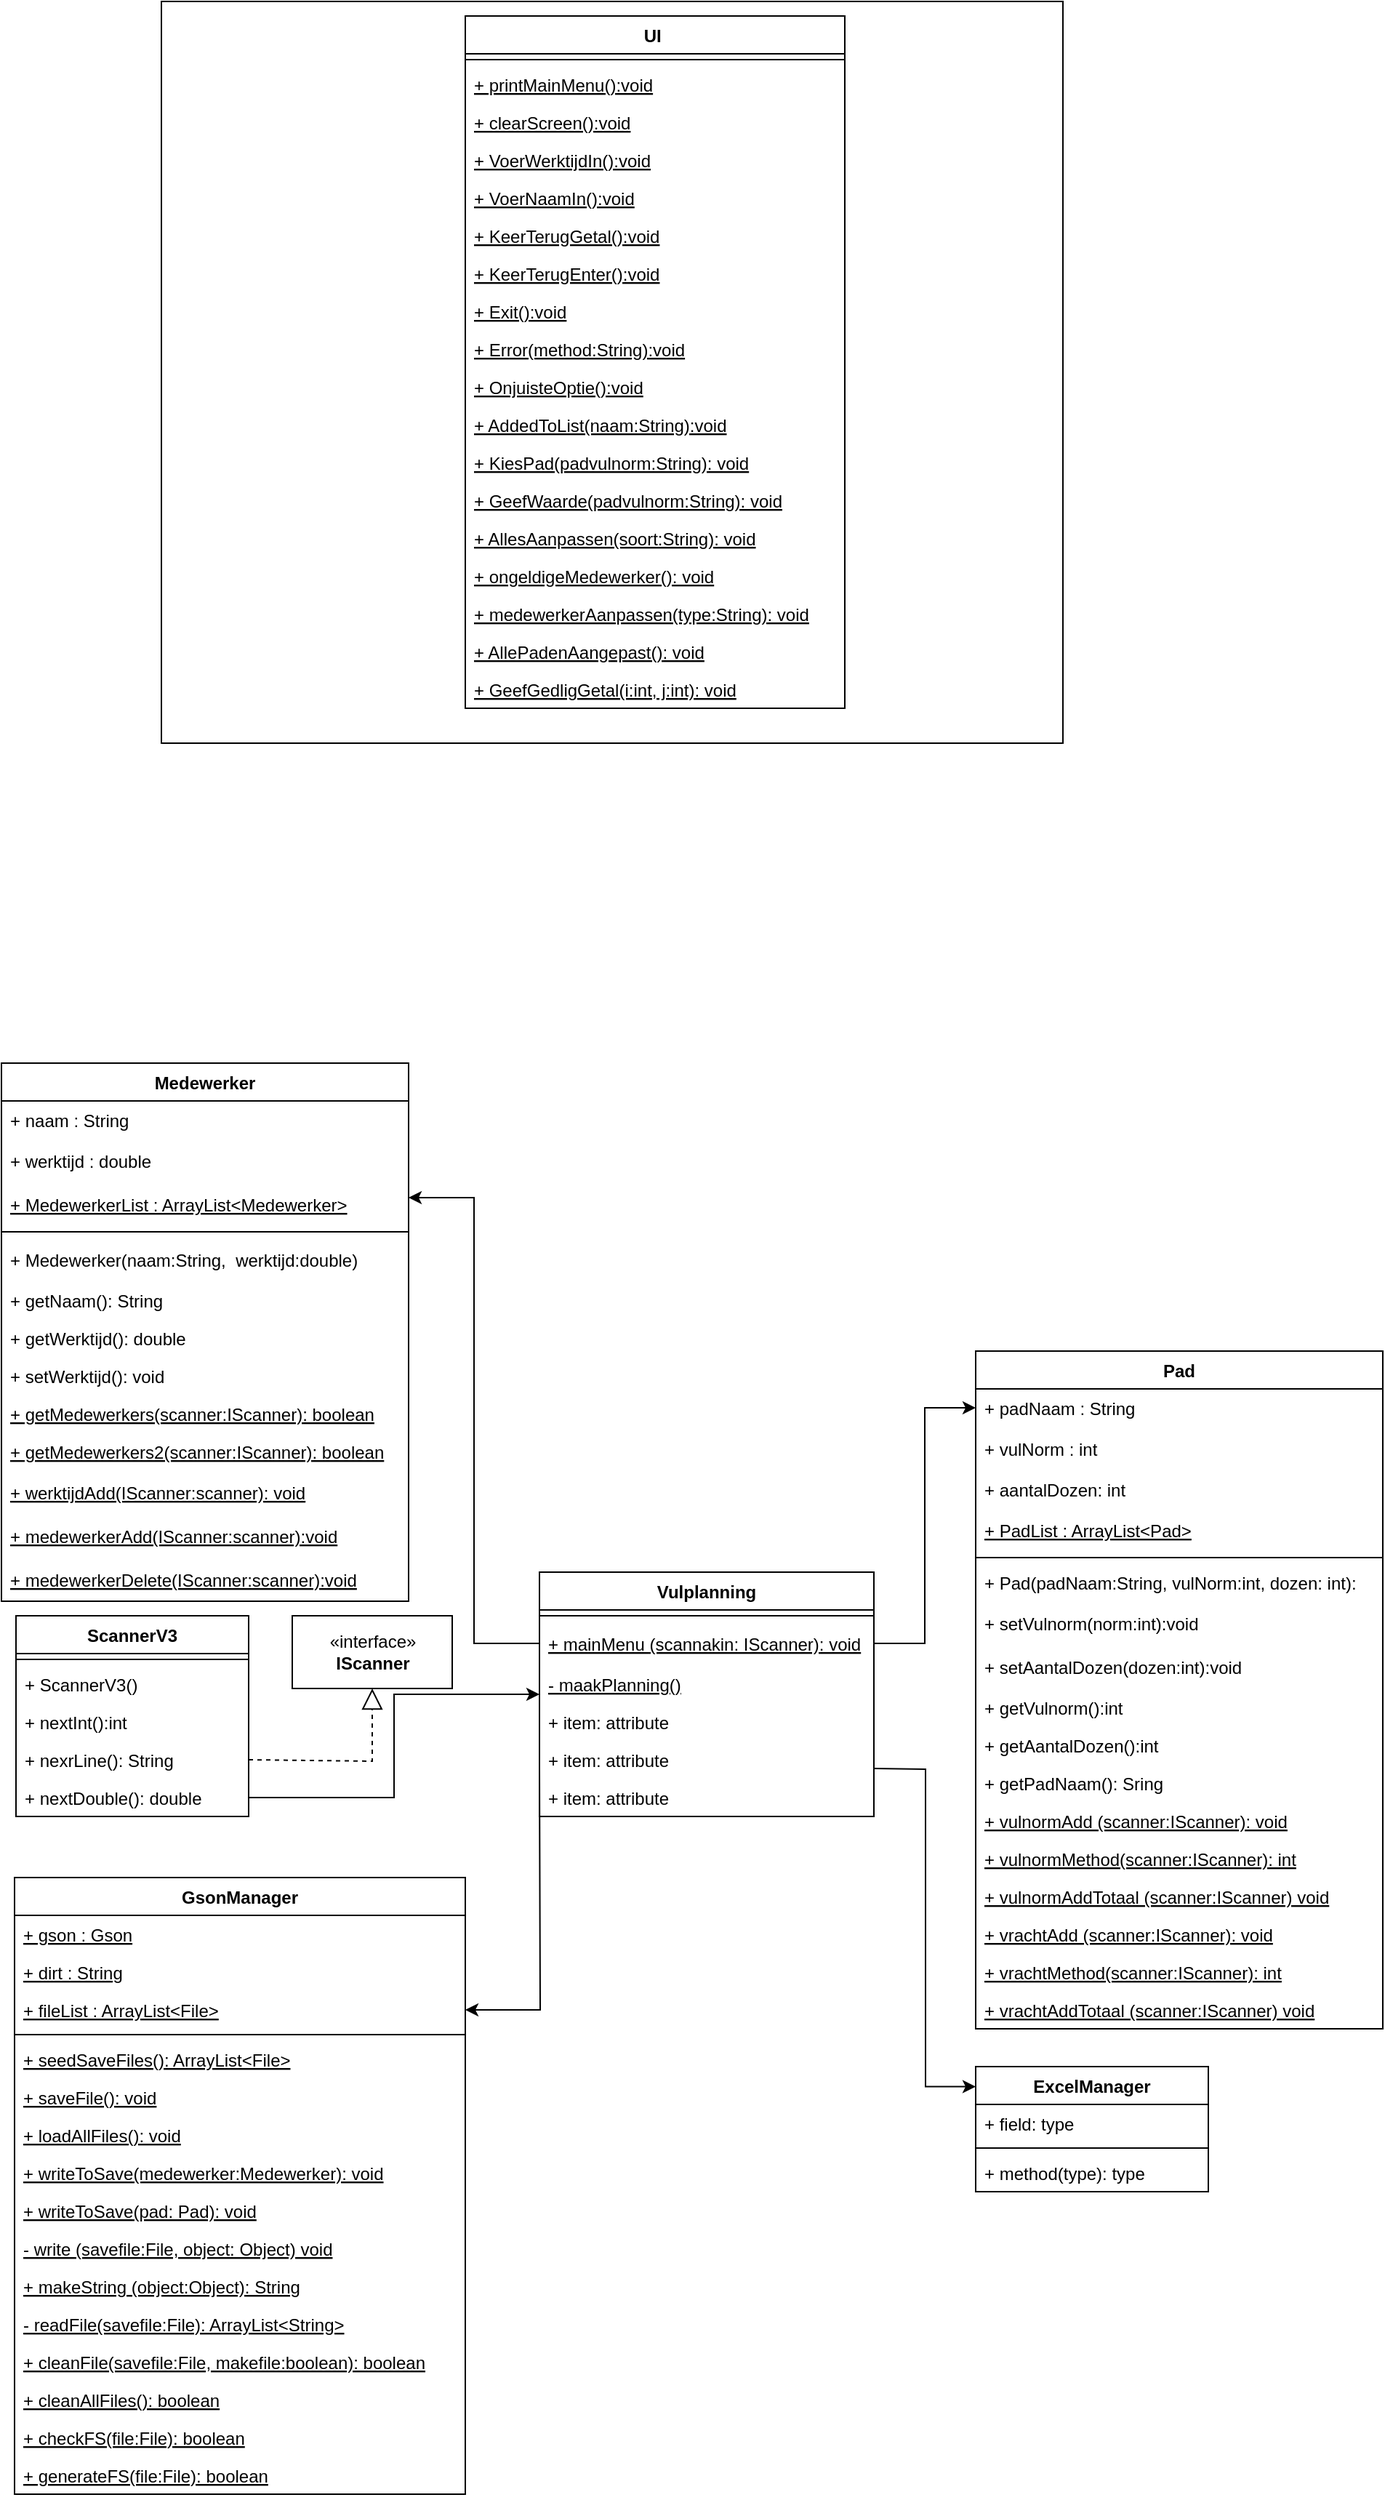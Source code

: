<mxfile version="18.1.3" type="github">
  <diagram id="AhoOyRfpjSzVgz1KVlbD" name="Page-1">
    <mxGraphModel dx="443" dy="1653" grid="1" gridSize="10" guides="1" tooltips="1" connect="1" arrows="1" fold="1" page="1" pageScale="1" pageWidth="827" pageHeight="1169" math="0" shadow="0">
      <root>
        <mxCell id="0" />
        <mxCell id="1" parent="0" />
        <mxCell id="__9yuRP-fzGLFlrZsTFt-1" value="" style="rounded=0;whiteSpace=wrap;html=1;" vertex="1" parent="1">
          <mxGeometry x="110" y="-570" width="620" height="510" as="geometry" />
        </mxCell>
        <mxCell id="661s9q2leMzbjNVrgtod-12" value="Medewerker" style="swimlane;fontStyle=1;align=center;verticalAlign=top;childLayout=stackLayout;horizontal=1;startSize=26;horizontalStack=0;resizeParent=1;resizeParentMax=0;resizeLast=0;collapsible=1;marginBottom=0;" parent="1" vertex="1">
          <mxGeometry y="160" width="280" height="370" as="geometry" />
        </mxCell>
        <mxCell id="661s9q2leMzbjNVrgtod-13" value="+ naam : String" style="text;strokeColor=none;fillColor=none;align=left;verticalAlign=top;spacingLeft=4;spacingRight=4;overflow=hidden;rotatable=0;points=[[0,0.5],[1,0.5]];portConstraint=eastwest;" parent="661s9q2leMzbjNVrgtod-12" vertex="1">
          <mxGeometry y="26" width="280" height="26" as="geometry" />
        </mxCell>
        <mxCell id="661s9q2leMzbjNVrgtod-17" value="+ werktijd : double" style="text;strokeColor=none;fillColor=none;align=left;verticalAlign=middle;spacingLeft=4;spacingRight=4;overflow=hidden;points=[[0,0.5],[1,0.5]];portConstraint=eastwest;rotatable=0;" parent="661s9q2leMzbjNVrgtod-12" vertex="1">
          <mxGeometry y="52" width="280" height="30" as="geometry" />
        </mxCell>
        <mxCell id="ZLoAa2ifPKY62TLdq6CC-11" value="+ MedewerkerList : ArrayList&lt;Medewerker&gt;" style="text;strokeColor=none;fillColor=none;align=left;verticalAlign=middle;spacingLeft=4;spacingRight=4;overflow=hidden;points=[[0,0.5],[1,0.5]];portConstraint=eastwest;rotatable=0;fontStyle=4" parent="661s9q2leMzbjNVrgtod-12" vertex="1">
          <mxGeometry y="82" width="280" height="30" as="geometry" />
        </mxCell>
        <mxCell id="661s9q2leMzbjNVrgtod-14" value="" style="line;strokeWidth=1;fillColor=none;align=left;verticalAlign=middle;spacingTop=-1;spacingLeft=3;spacingRight=3;rotatable=0;labelPosition=right;points=[];portConstraint=eastwest;" parent="661s9q2leMzbjNVrgtod-12" vertex="1">
          <mxGeometry y="112" width="280" height="8" as="geometry" />
        </mxCell>
        <mxCell id="ZLoAa2ifPKY62TLdq6CC-5" value="+ Medewerker(naam:String,  werktijd:double)" style="text;strokeColor=none;fillColor=none;align=left;verticalAlign=middle;spacingLeft=4;spacingRight=4;overflow=hidden;points=[[0,0.5],[1,0.5]];portConstraint=eastwest;rotatable=0;" parent="661s9q2leMzbjNVrgtod-12" vertex="1">
          <mxGeometry y="120" width="280" height="30" as="geometry" />
        </mxCell>
        <mxCell id="5AESGajCTUoISLtjF9Mg-14" value="+ getNaam(): String" style="text;strokeColor=none;fillColor=none;align=left;verticalAlign=top;spacingLeft=4;spacingRight=4;overflow=hidden;rotatable=0;points=[[0,0.5],[1,0.5]];portConstraint=eastwest;" parent="661s9q2leMzbjNVrgtod-12" vertex="1">
          <mxGeometry y="150" width="280" height="26" as="geometry" />
        </mxCell>
        <mxCell id="__9yuRP-fzGLFlrZsTFt-19" value="+ getWerktijd(): double" style="text;strokeColor=none;fillColor=none;align=left;verticalAlign=top;spacingLeft=4;spacingRight=4;overflow=hidden;rotatable=0;points=[[0,0.5],[1,0.5]];portConstraint=eastwest;" vertex="1" parent="661s9q2leMzbjNVrgtod-12">
          <mxGeometry y="176" width="280" height="26" as="geometry" />
        </mxCell>
        <mxCell id="__9yuRP-fzGLFlrZsTFt-20" value="+ setWerktijd(): void" style="text;strokeColor=none;fillColor=none;align=left;verticalAlign=top;spacingLeft=4;spacingRight=4;overflow=hidden;rotatable=0;points=[[0,0.5],[1,0.5]];portConstraint=eastwest;" vertex="1" parent="661s9q2leMzbjNVrgtod-12">
          <mxGeometry y="202" width="280" height="26" as="geometry" />
        </mxCell>
        <mxCell id="5AESGajCTUoISLtjF9Mg-15" value="+ getMedewerkers(scanner:IScanner): boolean" style="text;strokeColor=none;fillColor=none;align=left;verticalAlign=top;spacingLeft=4;spacingRight=4;overflow=hidden;rotatable=0;points=[[0,0.5],[1,0.5]];portConstraint=eastwest;fontStyle=4" parent="661s9q2leMzbjNVrgtod-12" vertex="1">
          <mxGeometry y="228" width="280" height="26" as="geometry" />
        </mxCell>
        <mxCell id="__9yuRP-fzGLFlrZsTFt-21" value="+ getMedewerkers2(scanner:IScanner): boolean" style="text;strokeColor=none;fillColor=none;align=left;verticalAlign=top;spacingLeft=4;spacingRight=4;overflow=hidden;rotatable=0;points=[[0,0.5],[1,0.5]];portConstraint=eastwest;fontStyle=4" vertex="1" parent="661s9q2leMzbjNVrgtod-12">
          <mxGeometry y="254" width="280" height="26" as="geometry" />
        </mxCell>
        <mxCell id="FoXBIZG9Wy2RnL4n5wdc-11" value="+ werktijdAdd(IScanner:scanner): void" style="text;strokeColor=none;fillColor=none;align=left;verticalAlign=middle;spacingLeft=4;spacingRight=4;overflow=hidden;points=[[0,0.5],[1,0.5]];portConstraint=eastwest;rotatable=0;fontStyle=4" parent="661s9q2leMzbjNVrgtod-12" vertex="1">
          <mxGeometry y="280" width="280" height="30" as="geometry" />
        </mxCell>
        <mxCell id="ZLoAa2ifPKY62TLdq6CC-9" value="+ medewerkerAdd(IScanner:scanner):void" style="text;strokeColor=none;fillColor=none;align=left;verticalAlign=middle;spacingLeft=4;spacingRight=4;overflow=hidden;points=[[0,0.5],[1,0.5]];portConstraint=eastwest;rotatable=0;fontStyle=4" parent="661s9q2leMzbjNVrgtod-12" vertex="1">
          <mxGeometry y="310" width="280" height="30" as="geometry" />
        </mxCell>
        <mxCell id="ZLoAa2ifPKY62TLdq6CC-10" value="+ medewerkerDelete(IScanner:scanner):void" style="text;strokeColor=none;fillColor=none;align=left;verticalAlign=middle;spacingLeft=4;spacingRight=4;overflow=hidden;points=[[0,0.5],[1,0.5]];portConstraint=eastwest;rotatable=0;fontStyle=4" parent="661s9q2leMzbjNVrgtod-12" vertex="1">
          <mxGeometry y="340" width="280" height="30" as="geometry" />
        </mxCell>
        <mxCell id="WQanXxK9wSyTt6e2amy3-7" value="Pad" style="swimlane;fontStyle=1;align=center;verticalAlign=top;childLayout=stackLayout;horizontal=1;startSize=26;horizontalStack=0;resizeParent=1;resizeParentMax=0;resizeLast=0;collapsible=1;marginBottom=0;" parent="1" vertex="1">
          <mxGeometry x="670" y="358" width="280" height="466" as="geometry" />
        </mxCell>
        <mxCell id="WQanXxK9wSyTt6e2amy3-8" value="+ padNaam : String" style="text;strokeColor=none;fillColor=none;align=left;verticalAlign=top;spacingLeft=4;spacingRight=4;overflow=hidden;rotatable=0;points=[[0,0.5],[1,0.5]];portConstraint=eastwest;" parent="WQanXxK9wSyTt6e2amy3-7" vertex="1">
          <mxGeometry y="26" width="280" height="26" as="geometry" />
        </mxCell>
        <mxCell id="WQanXxK9wSyTt6e2amy3-13" value="+ vulNorm : int" style="text;strokeColor=none;fillColor=none;align=left;verticalAlign=middle;spacingLeft=4;spacingRight=4;overflow=hidden;points=[[0,0.5],[1,0.5]];portConstraint=eastwest;rotatable=0;" parent="WQanXxK9wSyTt6e2amy3-7" vertex="1">
          <mxGeometry y="52" width="280" height="30" as="geometry" />
        </mxCell>
        <mxCell id="5AESGajCTUoISLtjF9Mg-16" value="+ aantalDozen: int" style="text;strokeColor=none;fillColor=none;align=left;verticalAlign=top;spacingLeft=4;spacingRight=4;overflow=hidden;rotatable=0;points=[[0,0.5],[1,0.5]];portConstraint=eastwest;" parent="WQanXxK9wSyTt6e2amy3-7" vertex="1">
          <mxGeometry y="82" width="280" height="26" as="geometry" />
        </mxCell>
        <mxCell id="WQanXxK9wSyTt6e2amy3-14" value="+ PadList : ArrayList&lt;Pad&gt;" style="text;strokeColor=none;fillColor=none;align=left;verticalAlign=middle;spacingLeft=4;spacingRight=4;overflow=hidden;points=[[0,0.5],[1,0.5]];portConstraint=eastwest;rotatable=0;fontStyle=4" parent="WQanXxK9wSyTt6e2amy3-7" vertex="1">
          <mxGeometry y="108" width="280" height="30" as="geometry" />
        </mxCell>
        <mxCell id="WQanXxK9wSyTt6e2amy3-11" value="" style="line;strokeWidth=1;fillColor=none;align=left;verticalAlign=middle;spacingTop=-1;spacingLeft=3;spacingRight=3;rotatable=0;labelPosition=right;points=[];portConstraint=eastwest;" parent="WQanXxK9wSyTt6e2amy3-7" vertex="1">
          <mxGeometry y="138" width="280" height="8" as="geometry" />
        </mxCell>
        <mxCell id="WQanXxK9wSyTt6e2amy3-12" value="+ Pad(padNaam:String, vulNorm:int, dozen: int):" style="text;strokeColor=none;fillColor=none;align=left;verticalAlign=top;spacingLeft=4;spacingRight=4;overflow=hidden;rotatable=0;points=[[0,0.5],[1,0.5]];portConstraint=eastwest;" parent="WQanXxK9wSyTt6e2amy3-7" vertex="1">
          <mxGeometry y="146" width="280" height="26" as="geometry" />
        </mxCell>
        <mxCell id="FoXBIZG9Wy2RnL4n5wdc-40" value="+ setVulnorm(norm:int):void " style="text;strokeColor=none;fillColor=none;align=left;verticalAlign=middle;spacingLeft=4;spacingRight=4;overflow=hidden;points=[[0,0.5],[1,0.5]];portConstraint=eastwest;rotatable=0;" parent="WQanXxK9wSyTt6e2amy3-7" vertex="1">
          <mxGeometry y="172" width="280" height="30" as="geometry" />
        </mxCell>
        <mxCell id="FoXBIZG9Wy2RnL4n5wdc-12" value="+ setAantalDozen(dozen:int):void" style="text;strokeColor=none;fillColor=none;align=left;verticalAlign=middle;spacingLeft=4;spacingRight=4;overflow=hidden;points=[[0,0.5],[1,0.5]];portConstraint=eastwest;rotatable=0;" parent="WQanXxK9wSyTt6e2amy3-7" vertex="1">
          <mxGeometry y="202" width="280" height="30" as="geometry" />
        </mxCell>
        <mxCell id="5AESGajCTUoISLtjF9Mg-19" value="+ getVulnorm():int" style="text;strokeColor=none;fillColor=none;align=left;verticalAlign=top;spacingLeft=4;spacingRight=4;overflow=hidden;rotatable=0;points=[[0,0.5],[1,0.5]];portConstraint=eastwest;" parent="WQanXxK9wSyTt6e2amy3-7" vertex="1">
          <mxGeometry y="232" width="280" height="26" as="geometry" />
        </mxCell>
        <mxCell id="5AESGajCTUoISLtjF9Mg-20" value="+ getAantalDozen():int" style="text;strokeColor=none;fillColor=none;align=left;verticalAlign=top;spacingLeft=4;spacingRight=4;overflow=hidden;rotatable=0;points=[[0,0.5],[1,0.5]];portConstraint=eastwest;" parent="WQanXxK9wSyTt6e2amy3-7" vertex="1">
          <mxGeometry y="258" width="280" height="26" as="geometry" />
        </mxCell>
        <mxCell id="__9yuRP-fzGLFlrZsTFt-9" value="+ getPadNaam(): Sring" style="text;strokeColor=none;fillColor=none;align=left;verticalAlign=top;spacingLeft=4;spacingRight=4;overflow=hidden;rotatable=0;points=[[0,0.5],[1,0.5]];portConstraint=eastwest;" vertex="1" parent="WQanXxK9wSyTt6e2amy3-7">
          <mxGeometry y="284" width="280" height="26" as="geometry" />
        </mxCell>
        <mxCell id="__9yuRP-fzGLFlrZsTFt-10" value="+ vulnormAdd (scanner:IScanner): void" style="text;strokeColor=none;fillColor=none;align=left;verticalAlign=top;spacingLeft=4;spacingRight=4;overflow=hidden;rotatable=0;points=[[0,0.5],[1,0.5]];portConstraint=eastwest;fontStyle=4" vertex="1" parent="WQanXxK9wSyTt6e2amy3-7">
          <mxGeometry y="310" width="280" height="26" as="geometry" />
        </mxCell>
        <mxCell id="__9yuRP-fzGLFlrZsTFt-12" value="+ vulnormMethod(scanner:IScanner): int" style="text;strokeColor=none;fillColor=none;align=left;verticalAlign=top;spacingLeft=4;spacingRight=4;overflow=hidden;rotatable=0;points=[[0,0.5],[1,0.5]];portConstraint=eastwest;fontStyle=4" vertex="1" parent="WQanXxK9wSyTt6e2amy3-7">
          <mxGeometry y="336" width="280" height="26" as="geometry" />
        </mxCell>
        <mxCell id="__9yuRP-fzGLFlrZsTFt-15" value="+ vulnormAddTotaal (scanner:IScanner) void" style="text;strokeColor=none;fillColor=none;align=left;verticalAlign=top;spacingLeft=4;spacingRight=4;overflow=hidden;rotatable=0;points=[[0,0.5],[1,0.5]];portConstraint=eastwest;fontStyle=4" vertex="1" parent="WQanXxK9wSyTt6e2amy3-7">
          <mxGeometry y="362" width="280" height="26" as="geometry" />
        </mxCell>
        <mxCell id="__9yuRP-fzGLFlrZsTFt-16" value="+ vrachtAdd (scanner:IScanner): void" style="text;strokeColor=none;fillColor=none;align=left;verticalAlign=top;spacingLeft=4;spacingRight=4;overflow=hidden;rotatable=0;points=[[0,0.5],[1,0.5]];portConstraint=eastwest;fontStyle=4" vertex="1" parent="WQanXxK9wSyTt6e2amy3-7">
          <mxGeometry y="388" width="280" height="26" as="geometry" />
        </mxCell>
        <mxCell id="__9yuRP-fzGLFlrZsTFt-17" value="+ vrachtMethod(scanner:IScanner): int" style="text;strokeColor=none;fillColor=none;align=left;verticalAlign=top;spacingLeft=4;spacingRight=4;overflow=hidden;rotatable=0;points=[[0,0.5],[1,0.5]];portConstraint=eastwest;fontStyle=4" vertex="1" parent="WQanXxK9wSyTt6e2amy3-7">
          <mxGeometry y="414" width="280" height="26" as="geometry" />
        </mxCell>
        <mxCell id="__9yuRP-fzGLFlrZsTFt-18" value="+ vrachtAddTotaal (scanner:IScanner) void" style="text;strokeColor=none;fillColor=none;align=left;verticalAlign=top;spacingLeft=4;spacingRight=4;overflow=hidden;rotatable=0;points=[[0,0.5],[1,0.5]];portConstraint=eastwest;fontStyle=4" vertex="1" parent="WQanXxK9wSyTt6e2amy3-7">
          <mxGeometry y="440" width="280" height="26" as="geometry" />
        </mxCell>
        <mxCell id="ZLoAa2ifPKY62TLdq6CC-1" value="Vulplanning" style="swimlane;fontStyle=1;align=center;verticalAlign=top;childLayout=stackLayout;horizontal=1;startSize=26;horizontalStack=0;resizeParent=1;resizeParentMax=0;resizeLast=0;collapsible=1;marginBottom=0;" parent="1" vertex="1">
          <mxGeometry x="370" y="510" width="230" height="168" as="geometry">
            <mxRectangle x="610" y="50" width="80" height="26" as="alternateBounds" />
          </mxGeometry>
        </mxCell>
        <mxCell id="ZLoAa2ifPKY62TLdq6CC-3" value="" style="line;strokeWidth=1;fillColor=none;align=left;verticalAlign=middle;spacingTop=-1;spacingLeft=3;spacingRight=3;rotatable=0;labelPosition=right;points=[];portConstraint=eastwest;" parent="ZLoAa2ifPKY62TLdq6CC-1" vertex="1">
          <mxGeometry y="26" width="230" height="8" as="geometry" />
        </mxCell>
        <mxCell id="FoXBIZG9Wy2RnL4n5wdc-6" value="+ mainMenu (scannakin: IScanner): void" style="text;strokeColor=none;fillColor=none;align=left;verticalAlign=middle;spacingLeft=4;spacingRight=4;overflow=hidden;points=[[0,0.5],[1,0.5]];portConstraint=eastwest;rotatable=0;fontStyle=4" parent="ZLoAa2ifPKY62TLdq6CC-1" vertex="1">
          <mxGeometry y="34" width="230" height="30" as="geometry" />
        </mxCell>
        <mxCell id="ZLoAa2ifPKY62TLdq6CC-4" value="- maakPlanning()&#xa;" style="text;strokeColor=none;fillColor=none;align=left;verticalAlign=top;spacingLeft=4;spacingRight=4;overflow=hidden;rotatable=0;points=[[0,0.5],[1,0.5]];portConstraint=eastwest;fontStyle=4" parent="ZLoAa2ifPKY62TLdq6CC-1" vertex="1">
          <mxGeometry y="64" width="230" height="26" as="geometry" />
        </mxCell>
        <mxCell id="89FNO7jOxktKiPvnrG0S-1" value="+ item: attribute" style="text;strokeColor=none;fillColor=none;align=left;verticalAlign=top;spacingLeft=4;spacingRight=4;overflow=hidden;rotatable=0;points=[[0,0.5],[1,0.5]];portConstraint=eastwest;" vertex="1" parent="ZLoAa2ifPKY62TLdq6CC-1">
          <mxGeometry y="90" width="230" height="26" as="geometry" />
        </mxCell>
        <mxCell id="89FNO7jOxktKiPvnrG0S-2" value="+ item: attribute" style="text;strokeColor=none;fillColor=none;align=left;verticalAlign=top;spacingLeft=4;spacingRight=4;overflow=hidden;rotatable=0;points=[[0,0.5],[1,0.5]];portConstraint=eastwest;" vertex="1" parent="ZLoAa2ifPKY62TLdq6CC-1">
          <mxGeometry y="116" width="230" height="26" as="geometry" />
        </mxCell>
        <mxCell id="89FNO7jOxktKiPvnrG0S-3" value="+ item: attribute" style="text;strokeColor=none;fillColor=none;align=left;verticalAlign=top;spacingLeft=4;spacingRight=4;overflow=hidden;rotatable=0;points=[[0,0.5],[1,0.5]];portConstraint=eastwest;" vertex="1" parent="ZLoAa2ifPKY62TLdq6CC-1">
          <mxGeometry y="142" width="230" height="26" as="geometry" />
        </mxCell>
        <mxCell id="5AESGajCTUoISLtjF9Mg-9" value="«interface»&lt;br&gt;&lt;b&gt;IScanner&lt;/b&gt;" style="html=1;" parent="1" vertex="1">
          <mxGeometry x="200" y="540" width="110" height="50" as="geometry" />
        </mxCell>
        <mxCell id="5AESGajCTUoISLtjF9Mg-10" value="ScannerV3" style="swimlane;fontStyle=1;align=center;verticalAlign=top;childLayout=stackLayout;horizontal=1;startSize=26;horizontalStack=0;resizeParent=1;resizeParentMax=0;resizeLast=0;collapsible=1;marginBottom=0;" parent="1" vertex="1">
          <mxGeometry x="10" y="540" width="160" height="138" as="geometry" />
        </mxCell>
        <mxCell id="5AESGajCTUoISLtjF9Mg-12" value="" style="line;strokeWidth=1;fillColor=none;align=left;verticalAlign=middle;spacingTop=-1;spacingLeft=3;spacingRight=3;rotatable=0;labelPosition=right;points=[];portConstraint=eastwest;" parent="5AESGajCTUoISLtjF9Mg-10" vertex="1">
          <mxGeometry y="26" width="160" height="8" as="geometry" />
        </mxCell>
        <mxCell id="5AESGajCTUoISLtjF9Mg-13" value="+ ScannerV3()" style="text;strokeColor=none;fillColor=none;align=left;verticalAlign=top;spacingLeft=4;spacingRight=4;overflow=hidden;rotatable=0;points=[[0,0.5],[1,0.5]];portConstraint=eastwest;" parent="5AESGajCTUoISLtjF9Mg-10" vertex="1">
          <mxGeometry y="34" width="160" height="26" as="geometry" />
        </mxCell>
        <mxCell id="5AESGajCTUoISLtjF9Mg-23" value="+ nextInt():int" style="text;strokeColor=none;fillColor=none;align=left;verticalAlign=top;spacingLeft=4;spacingRight=4;overflow=hidden;rotatable=0;points=[[0,0.5],[1,0.5]];portConstraint=eastwest;" parent="5AESGajCTUoISLtjF9Mg-10" vertex="1">
          <mxGeometry y="60" width="160" height="26" as="geometry" />
        </mxCell>
        <mxCell id="5AESGajCTUoISLtjF9Mg-24" value="+ nexrLine(): String" style="text;strokeColor=none;fillColor=none;align=left;verticalAlign=top;spacingLeft=4;spacingRight=4;overflow=hidden;rotatable=0;points=[[0,0.5],[1,0.5]];portConstraint=eastwest;" parent="5AESGajCTUoISLtjF9Mg-10" vertex="1">
          <mxGeometry y="86" width="160" height="26" as="geometry" />
        </mxCell>
        <mxCell id="5AESGajCTUoISLtjF9Mg-26" value="+ nextDouble(): double" style="text;strokeColor=none;fillColor=none;align=left;verticalAlign=top;spacingLeft=4;spacingRight=4;overflow=hidden;rotatable=0;points=[[0,0.5],[1,0.5]];portConstraint=eastwest;" parent="5AESGajCTUoISLtjF9Mg-10" vertex="1">
          <mxGeometry y="112" width="160" height="26" as="geometry" />
        </mxCell>
        <mxCell id="5AESGajCTUoISLtjF9Mg-25" value="" style="endArrow=block;dashed=1;endFill=0;endSize=12;html=1;rounded=0;entryX=0.5;entryY=1;entryDx=0;entryDy=0;exitX=1;exitY=0.5;exitDx=0;exitDy=0;" parent="1" source="5AESGajCTUoISLtjF9Mg-24" target="5AESGajCTUoISLtjF9Mg-9" edge="1">
          <mxGeometry width="160" relative="1" as="geometry">
            <mxPoint x="70" y="740" as="sourcePoint" />
            <mxPoint x="230" y="740" as="targetPoint" />
            <Array as="points">
              <mxPoint x="255" y="640" />
            </Array>
          </mxGeometry>
        </mxCell>
        <mxCell id="5AESGajCTUoISLtjF9Mg-27" value="UI " style="swimlane;fontStyle=1;align=center;verticalAlign=top;childLayout=stackLayout;horizontal=1;startSize=26;horizontalStack=0;resizeParent=1;resizeParentMax=0;resizeLast=0;collapsible=1;marginBottom=0;" parent="1" vertex="1">
          <mxGeometry x="319" y="-560" width="261" height="476" as="geometry" />
        </mxCell>
        <mxCell id="5AESGajCTUoISLtjF9Mg-29" value="" style="line;strokeWidth=1;fillColor=none;align=left;verticalAlign=middle;spacingTop=-1;spacingLeft=3;spacingRight=3;rotatable=0;labelPosition=right;points=[];portConstraint=eastwest;" parent="5AESGajCTUoISLtjF9Mg-27" vertex="1">
          <mxGeometry y="26" width="261" height="8" as="geometry" />
        </mxCell>
        <mxCell id="5AESGajCTUoISLtjF9Mg-31" value="+ printMainMenu():void" style="text;strokeColor=none;fillColor=none;align=left;verticalAlign=top;spacingLeft=4;spacingRight=4;overflow=hidden;rotatable=0;points=[[0,0.5],[1,0.5]];portConstraint=eastwest;fontStyle=4" parent="5AESGajCTUoISLtjF9Mg-27" vertex="1">
          <mxGeometry y="34" width="261" height="26" as="geometry" />
        </mxCell>
        <mxCell id="5AESGajCTUoISLtjF9Mg-32" value="+ clearScreen():void" style="text;strokeColor=none;fillColor=none;align=left;verticalAlign=top;spacingLeft=4;spacingRight=4;overflow=hidden;rotatable=0;points=[[0,0.5],[1,0.5]];portConstraint=eastwest;fontStyle=4" parent="5AESGajCTUoISLtjF9Mg-27" vertex="1">
          <mxGeometry y="60" width="261" height="26" as="geometry" />
        </mxCell>
        <mxCell id="5AESGajCTUoISLtjF9Mg-33" value="+ VoerWerktijdIn():void" style="text;strokeColor=none;fillColor=none;align=left;verticalAlign=top;spacingLeft=4;spacingRight=4;overflow=hidden;rotatable=0;points=[[0,0.5],[1,0.5]];portConstraint=eastwest;fontStyle=4" parent="5AESGajCTUoISLtjF9Mg-27" vertex="1">
          <mxGeometry y="86" width="261" height="26" as="geometry" />
        </mxCell>
        <mxCell id="5AESGajCTUoISLtjF9Mg-34" value="+ VoerNaamIn():void" style="text;strokeColor=none;fillColor=none;align=left;verticalAlign=top;spacingLeft=4;spacingRight=4;overflow=hidden;rotatable=0;points=[[0,0.5],[1,0.5]];portConstraint=eastwest;fontStyle=4" parent="5AESGajCTUoISLtjF9Mg-27" vertex="1">
          <mxGeometry y="112" width="261" height="26" as="geometry" />
        </mxCell>
        <mxCell id="5AESGajCTUoISLtjF9Mg-35" value="+ KeerTerugGetal():void" style="text;strokeColor=none;fillColor=none;align=left;verticalAlign=top;spacingLeft=4;spacingRight=4;overflow=hidden;rotatable=0;points=[[0,0.5],[1,0.5]];portConstraint=eastwest;fontStyle=4" parent="5AESGajCTUoISLtjF9Mg-27" vertex="1">
          <mxGeometry y="138" width="261" height="26" as="geometry" />
        </mxCell>
        <mxCell id="5AESGajCTUoISLtjF9Mg-36" value="+ KeerTerugEnter():void" style="text;strokeColor=none;fillColor=none;align=left;verticalAlign=top;spacingLeft=4;spacingRight=4;overflow=hidden;rotatable=0;points=[[0,0.5],[1,0.5]];portConstraint=eastwest;fontStyle=4" parent="5AESGajCTUoISLtjF9Mg-27" vertex="1">
          <mxGeometry y="164" width="261" height="26" as="geometry" />
        </mxCell>
        <mxCell id="5AESGajCTUoISLtjF9Mg-37" value="+ Exit():void" style="text;strokeColor=none;fillColor=none;align=left;verticalAlign=top;spacingLeft=4;spacingRight=4;overflow=hidden;rotatable=0;points=[[0,0.5],[1,0.5]];portConstraint=eastwest;fontStyle=4" parent="5AESGajCTUoISLtjF9Mg-27" vertex="1">
          <mxGeometry y="190" width="261" height="26" as="geometry" />
        </mxCell>
        <mxCell id="5AESGajCTUoISLtjF9Mg-38" value="+ Error(method:String):void" style="text;strokeColor=none;fillColor=none;align=left;verticalAlign=top;spacingLeft=4;spacingRight=4;overflow=hidden;rotatable=0;points=[[0,0.5],[1,0.5]];portConstraint=eastwest;fontStyle=4" parent="5AESGajCTUoISLtjF9Mg-27" vertex="1">
          <mxGeometry y="216" width="261" height="26" as="geometry" />
        </mxCell>
        <mxCell id="5AESGajCTUoISLtjF9Mg-39" value="+ OnjuisteOptie():void" style="text;strokeColor=none;fillColor=none;align=left;verticalAlign=top;spacingLeft=4;spacingRight=4;overflow=hidden;rotatable=0;points=[[0,0.5],[1,0.5]];portConstraint=eastwest;fontStyle=4" parent="5AESGajCTUoISLtjF9Mg-27" vertex="1">
          <mxGeometry y="242" width="261" height="26" as="geometry" />
        </mxCell>
        <mxCell id="5AESGajCTUoISLtjF9Mg-43" value="+ AddedToList(naam:String):void" style="text;strokeColor=none;fillColor=none;align=left;verticalAlign=top;spacingLeft=4;spacingRight=4;overflow=hidden;rotatable=0;points=[[0,0.5],[1,0.5]];portConstraint=eastwest;fontStyle=4" parent="5AESGajCTUoISLtjF9Mg-27" vertex="1">
          <mxGeometry y="268" width="261" height="26" as="geometry" />
        </mxCell>
        <mxCell id="__9yuRP-fzGLFlrZsTFt-23" value="+ KiesPad(padvulnorm:String): void" style="text;strokeColor=none;fillColor=none;align=left;verticalAlign=top;spacingLeft=4;spacingRight=4;overflow=hidden;rotatable=0;points=[[0,0.5],[1,0.5]];portConstraint=eastwest;fontStyle=4" vertex="1" parent="5AESGajCTUoISLtjF9Mg-27">
          <mxGeometry y="294" width="261" height="26" as="geometry" />
        </mxCell>
        <mxCell id="__9yuRP-fzGLFlrZsTFt-25" value="+ GeefWaarde(padvulnorm:String): void" style="text;strokeColor=none;fillColor=none;align=left;verticalAlign=top;spacingLeft=4;spacingRight=4;overflow=hidden;rotatable=0;points=[[0,0.5],[1,0.5]];portConstraint=eastwest;fontStyle=4" vertex="1" parent="5AESGajCTUoISLtjF9Mg-27">
          <mxGeometry y="320" width="261" height="26" as="geometry" />
        </mxCell>
        <mxCell id="__9yuRP-fzGLFlrZsTFt-27" value="+ AllesAanpassen(soort:String): void" style="text;strokeColor=none;fillColor=none;align=left;verticalAlign=top;spacingLeft=4;spacingRight=4;overflow=hidden;rotatable=0;points=[[0,0.5],[1,0.5]];portConstraint=eastwest;fontStyle=4" vertex="1" parent="5AESGajCTUoISLtjF9Mg-27">
          <mxGeometry y="346" width="261" height="26" as="geometry" />
        </mxCell>
        <mxCell id="__9yuRP-fzGLFlrZsTFt-28" value="+ ongeldigeMedewerker(): void" style="text;strokeColor=none;fillColor=none;align=left;verticalAlign=top;spacingLeft=4;spacingRight=4;overflow=hidden;rotatable=0;points=[[0,0.5],[1,0.5]];portConstraint=eastwest;fontStyle=4" vertex="1" parent="5AESGajCTUoISLtjF9Mg-27">
          <mxGeometry y="372" width="261" height="26" as="geometry" />
        </mxCell>
        <mxCell id="__9yuRP-fzGLFlrZsTFt-29" value="+ medewerkerAanpassen(type:String): void" style="text;strokeColor=none;fillColor=none;align=left;verticalAlign=top;spacingLeft=4;spacingRight=4;overflow=hidden;rotatable=0;points=[[0,0.5],[1,0.5]];portConstraint=eastwest;fontStyle=4" vertex="1" parent="5AESGajCTUoISLtjF9Mg-27">
          <mxGeometry y="398" width="261" height="26" as="geometry" />
        </mxCell>
        <mxCell id="__9yuRP-fzGLFlrZsTFt-30" value="+ AllePadenAangepast(): void" style="text;strokeColor=none;fillColor=none;align=left;verticalAlign=top;spacingLeft=4;spacingRight=4;overflow=hidden;rotatable=0;points=[[0,0.5],[1,0.5]];portConstraint=eastwest;fontStyle=4" vertex="1" parent="5AESGajCTUoISLtjF9Mg-27">
          <mxGeometry y="424" width="261" height="26" as="geometry" />
        </mxCell>
        <mxCell id="__9yuRP-fzGLFlrZsTFt-24" value="+ GeefGedligGetal(i:int, j:int): void" style="text;strokeColor=none;fillColor=none;align=left;verticalAlign=top;spacingLeft=4;spacingRight=4;overflow=hidden;rotatable=0;points=[[0,0.5],[1,0.5]];portConstraint=eastwest;fontStyle=4" vertex="1" parent="5AESGajCTUoISLtjF9Mg-27">
          <mxGeometry y="450" width="261" height="26" as="geometry" />
        </mxCell>
        <mxCell id="__9yuRP-fzGLFlrZsTFt-3" style="edgeStyle=orthogonalEdgeStyle;rounded=0;orthogonalLoop=1;jettySize=auto;html=1;exitX=1;exitY=0.5;exitDx=0;exitDy=0;entryX=0;entryY=0.5;entryDx=0;entryDy=0;" edge="1" parent="1" source="5AESGajCTUoISLtjF9Mg-26" target="ZLoAa2ifPKY62TLdq6CC-1">
          <mxGeometry relative="1" as="geometry" />
        </mxCell>
        <mxCell id="__9yuRP-fzGLFlrZsTFt-5" style="edgeStyle=orthogonalEdgeStyle;rounded=0;orthogonalLoop=1;jettySize=auto;html=1;exitX=1;exitY=0.5;exitDx=0;exitDy=0;entryX=0;entryY=0.5;entryDx=0;entryDy=0;" edge="1" parent="1" source="FoXBIZG9Wy2RnL4n5wdc-6" target="WQanXxK9wSyTt6e2amy3-8">
          <mxGeometry relative="1" as="geometry" />
        </mxCell>
        <mxCell id="__9yuRP-fzGLFlrZsTFt-6" style="edgeStyle=orthogonalEdgeStyle;rounded=0;orthogonalLoop=1;jettySize=auto;html=1;exitX=0;exitY=0.5;exitDx=0;exitDy=0;entryX=1;entryY=0.25;entryDx=0;entryDy=0;" edge="1" parent="1" source="FoXBIZG9Wy2RnL4n5wdc-6" target="661s9q2leMzbjNVrgtod-12">
          <mxGeometry relative="1" as="geometry" />
        </mxCell>
        <mxCell id="__9yuRP-fzGLFlrZsTFt-32" value="GsonManager" style="swimlane;fontStyle=1;align=center;verticalAlign=top;childLayout=stackLayout;horizontal=1;startSize=26;horizontalStack=0;resizeParent=1;resizeParentMax=0;resizeLast=0;collapsible=1;marginBottom=0;" vertex="1" parent="1">
          <mxGeometry x="9" y="720" width="310" height="424" as="geometry" />
        </mxCell>
        <mxCell id="__9yuRP-fzGLFlrZsTFt-33" value="+ gson : Gson" style="text;strokeColor=none;fillColor=none;align=left;verticalAlign=top;spacingLeft=4;spacingRight=4;overflow=hidden;rotatable=0;points=[[0,0.5],[1,0.5]];portConstraint=eastwest;fontStyle=4" vertex="1" parent="__9yuRP-fzGLFlrZsTFt-32">
          <mxGeometry y="26" width="310" height="26" as="geometry" />
        </mxCell>
        <mxCell id="__9yuRP-fzGLFlrZsTFt-36" value="+ dirt : String" style="text;strokeColor=none;fillColor=none;align=left;verticalAlign=top;spacingLeft=4;spacingRight=4;overflow=hidden;rotatable=0;points=[[0,0.5],[1,0.5]];portConstraint=eastwest;fontStyle=4" vertex="1" parent="__9yuRP-fzGLFlrZsTFt-32">
          <mxGeometry y="52" width="310" height="26" as="geometry" />
        </mxCell>
        <mxCell id="__9yuRP-fzGLFlrZsTFt-38" value="+ fileList : ArrayList&lt;File&gt;" style="text;strokeColor=none;fillColor=none;align=left;verticalAlign=top;spacingLeft=4;spacingRight=4;overflow=hidden;rotatable=0;points=[[0,0.5],[1,0.5]];portConstraint=eastwest;fontStyle=4" vertex="1" parent="__9yuRP-fzGLFlrZsTFt-32">
          <mxGeometry y="78" width="310" height="26" as="geometry" />
        </mxCell>
        <mxCell id="__9yuRP-fzGLFlrZsTFt-34" value="" style="line;strokeWidth=1;fillColor=none;align=left;verticalAlign=middle;spacingTop=-1;spacingLeft=3;spacingRight=3;rotatable=0;labelPosition=right;points=[];portConstraint=eastwest;" vertex="1" parent="__9yuRP-fzGLFlrZsTFt-32">
          <mxGeometry y="104" width="310" height="8" as="geometry" />
        </mxCell>
        <mxCell id="__9yuRP-fzGLFlrZsTFt-35" value="+ seedSaveFiles(): ArrayList&lt;File&gt;" style="text;strokeColor=none;fillColor=none;align=left;verticalAlign=top;spacingLeft=4;spacingRight=4;overflow=hidden;rotatable=0;points=[[0,0.5],[1,0.5]];portConstraint=eastwest;fontStyle=4" vertex="1" parent="__9yuRP-fzGLFlrZsTFt-32">
          <mxGeometry y="112" width="310" height="26" as="geometry" />
        </mxCell>
        <mxCell id="__9yuRP-fzGLFlrZsTFt-39" value="+ saveFile(): void" style="text;strokeColor=none;fillColor=none;align=left;verticalAlign=top;spacingLeft=4;spacingRight=4;overflow=hidden;rotatable=0;points=[[0,0.5],[1,0.5]];portConstraint=eastwest;fontStyle=4" vertex="1" parent="__9yuRP-fzGLFlrZsTFt-32">
          <mxGeometry y="138" width="310" height="26" as="geometry" />
        </mxCell>
        <mxCell id="__9yuRP-fzGLFlrZsTFt-40" value="+ loadAllFiles(): void" style="text;strokeColor=none;fillColor=none;align=left;verticalAlign=top;spacingLeft=4;spacingRight=4;overflow=hidden;rotatable=0;points=[[0,0.5],[1,0.5]];portConstraint=eastwest;fontStyle=4" vertex="1" parent="__9yuRP-fzGLFlrZsTFt-32">
          <mxGeometry y="164" width="310" height="26" as="geometry" />
        </mxCell>
        <mxCell id="__9yuRP-fzGLFlrZsTFt-41" value="+ writeToSave(medewerker:Medewerker): void" style="text;strokeColor=none;fillColor=none;align=left;verticalAlign=top;spacingLeft=4;spacingRight=4;overflow=hidden;rotatable=0;points=[[0,0.5],[1,0.5]];portConstraint=eastwest;fontStyle=4" vertex="1" parent="__9yuRP-fzGLFlrZsTFt-32">
          <mxGeometry y="190" width="310" height="26" as="geometry" />
        </mxCell>
        <mxCell id="__9yuRP-fzGLFlrZsTFt-51" value="+ writeToSave(pad: Pad): void" style="text;strokeColor=none;fillColor=none;align=left;verticalAlign=top;spacingLeft=4;spacingRight=4;overflow=hidden;rotatable=0;points=[[0,0.5],[1,0.5]];portConstraint=eastwest;fontStyle=4" vertex="1" parent="__9yuRP-fzGLFlrZsTFt-32">
          <mxGeometry y="216" width="310" height="26" as="geometry" />
        </mxCell>
        <mxCell id="__9yuRP-fzGLFlrZsTFt-53" value="- write (savefile:File, object: Object) void" style="text;strokeColor=none;fillColor=none;align=left;verticalAlign=top;spacingLeft=4;spacingRight=4;overflow=hidden;rotatable=0;points=[[0,0.5],[1,0.5]];portConstraint=eastwest;fontStyle=4" vertex="1" parent="__9yuRP-fzGLFlrZsTFt-32">
          <mxGeometry y="242" width="310" height="26" as="geometry" />
        </mxCell>
        <mxCell id="__9yuRP-fzGLFlrZsTFt-54" value="+ makeString (object:Object): String" style="text;strokeColor=none;fillColor=none;align=left;verticalAlign=top;spacingLeft=4;spacingRight=4;overflow=hidden;rotatable=0;points=[[0,0.5],[1,0.5]];portConstraint=eastwest;fontStyle=4" vertex="1" parent="__9yuRP-fzGLFlrZsTFt-32">
          <mxGeometry y="268" width="310" height="26" as="geometry" />
        </mxCell>
        <mxCell id="__9yuRP-fzGLFlrZsTFt-55" value="- readFile(savefile:File): ArrayList&lt;String&gt;" style="text;strokeColor=none;fillColor=none;align=left;verticalAlign=top;spacingLeft=4;spacingRight=4;overflow=hidden;rotatable=0;points=[[0,0.5],[1,0.5]];portConstraint=eastwest;fontStyle=4" vertex="1" parent="__9yuRP-fzGLFlrZsTFt-32">
          <mxGeometry y="294" width="310" height="26" as="geometry" />
        </mxCell>
        <mxCell id="__9yuRP-fzGLFlrZsTFt-56" value="+ cleanFile(savefile:File, makefile:boolean): boolean" style="text;strokeColor=none;fillColor=none;align=left;verticalAlign=top;spacingLeft=4;spacingRight=4;overflow=hidden;rotatable=0;points=[[0,0.5],[1,0.5]];portConstraint=eastwest;fontStyle=4" vertex="1" parent="__9yuRP-fzGLFlrZsTFt-32">
          <mxGeometry y="320" width="310" height="26" as="geometry" />
        </mxCell>
        <mxCell id="__9yuRP-fzGLFlrZsTFt-57" value="+ cleanAllFiles(): boolean" style="text;strokeColor=none;fillColor=none;align=left;verticalAlign=top;spacingLeft=4;spacingRight=4;overflow=hidden;rotatable=0;points=[[0,0.5],[1,0.5]];portConstraint=eastwest;fontStyle=4" vertex="1" parent="__9yuRP-fzGLFlrZsTFt-32">
          <mxGeometry y="346" width="310" height="26" as="geometry" />
        </mxCell>
        <mxCell id="__9yuRP-fzGLFlrZsTFt-58" value="+ checkFS(file:File): boolean" style="text;strokeColor=none;fillColor=none;align=left;verticalAlign=top;spacingLeft=4;spacingRight=4;overflow=hidden;rotatable=0;points=[[0,0.5],[1,0.5]];portConstraint=eastwest;fontStyle=4" vertex="1" parent="__9yuRP-fzGLFlrZsTFt-32">
          <mxGeometry y="372" width="310" height="26" as="geometry" />
        </mxCell>
        <mxCell id="__9yuRP-fzGLFlrZsTFt-59" value="+ generateFS(file:File): boolean" style="text;strokeColor=none;fillColor=none;align=left;verticalAlign=top;spacingLeft=4;spacingRight=4;overflow=hidden;rotatable=0;points=[[0,0.5],[1,0.5]];portConstraint=eastwest;fontStyle=4" vertex="1" parent="__9yuRP-fzGLFlrZsTFt-32">
          <mxGeometry y="398" width="310" height="26" as="geometry" />
        </mxCell>
        <mxCell id="__9yuRP-fzGLFlrZsTFt-60" style="edgeStyle=orthogonalEdgeStyle;rounded=0;orthogonalLoop=1;jettySize=auto;html=1;exitX=0;exitY=0.5;exitDx=0;exitDy=0;entryX=1;entryY=0.5;entryDx=0;entryDy=0;" edge="1" parent="1" target="__9yuRP-fzGLFlrZsTFt-38">
          <mxGeometry relative="1" as="geometry">
            <mxPoint x="370" y="645" as="sourcePoint" />
          </mxGeometry>
        </mxCell>
        <mxCell id="__9yuRP-fzGLFlrZsTFt-61" value="ExcelManager" style="swimlane;fontStyle=1;align=center;verticalAlign=top;childLayout=stackLayout;horizontal=1;startSize=26;horizontalStack=0;resizeParent=1;resizeParentMax=0;resizeLast=0;collapsible=1;marginBottom=0;" vertex="1" parent="1">
          <mxGeometry x="670" y="850" width="160" height="86" as="geometry" />
        </mxCell>
        <mxCell id="__9yuRP-fzGLFlrZsTFt-62" value="+ field: type" style="text;strokeColor=none;fillColor=none;align=left;verticalAlign=top;spacingLeft=4;spacingRight=4;overflow=hidden;rotatable=0;points=[[0,0.5],[1,0.5]];portConstraint=eastwest;" vertex="1" parent="__9yuRP-fzGLFlrZsTFt-61">
          <mxGeometry y="26" width="160" height="26" as="geometry" />
        </mxCell>
        <mxCell id="__9yuRP-fzGLFlrZsTFt-63" value="" style="line;strokeWidth=1;fillColor=none;align=left;verticalAlign=middle;spacingTop=-1;spacingLeft=3;spacingRight=3;rotatable=0;labelPosition=right;points=[];portConstraint=eastwest;" vertex="1" parent="__9yuRP-fzGLFlrZsTFt-61">
          <mxGeometry y="52" width="160" height="8" as="geometry" />
        </mxCell>
        <mxCell id="__9yuRP-fzGLFlrZsTFt-64" value="+ method(type): type" style="text;strokeColor=none;fillColor=none;align=left;verticalAlign=top;spacingLeft=4;spacingRight=4;overflow=hidden;rotatable=0;points=[[0,0.5],[1,0.5]];portConstraint=eastwest;" vertex="1" parent="__9yuRP-fzGLFlrZsTFt-61">
          <mxGeometry y="60" width="160" height="26" as="geometry" />
        </mxCell>
        <mxCell id="__9yuRP-fzGLFlrZsTFt-65" style="edgeStyle=orthogonalEdgeStyle;rounded=0;orthogonalLoop=1;jettySize=auto;html=1;exitX=1;exitY=0.5;exitDx=0;exitDy=0;entryX=0;entryY=0.16;entryDx=0;entryDy=0;entryPerimeter=0;" edge="1" parent="1" target="__9yuRP-fzGLFlrZsTFt-61">
          <mxGeometry relative="1" as="geometry">
            <mxPoint x="600" y="645" as="sourcePoint" />
          </mxGeometry>
        </mxCell>
      </root>
    </mxGraphModel>
  </diagram>
</mxfile>
